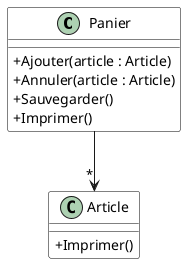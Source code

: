 @startuml SRP_V01

skinparam classAttributeIconSize 0
skinparam class {
    BackgroundColor White
    BorderColor #000
}

Panier --> "*" Article

class Article {
    + Imprimer()
}

class Panier {
    '+ Articles : List<Article> <<get>> <<private set>>
    + Ajouter(article : Article)
    + Annuler(article : Article)
    + Sauvegarder()
    + Imprimer()
}

@enduml